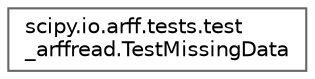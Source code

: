 digraph "Graphical Class Hierarchy"
{
 // LATEX_PDF_SIZE
  bgcolor="transparent";
  edge [fontname=Helvetica,fontsize=10,labelfontname=Helvetica,labelfontsize=10];
  node [fontname=Helvetica,fontsize=10,shape=box,height=0.2,width=0.4];
  rankdir="LR";
  Node0 [id="Node000000",label="scipy.io.arff.tests.test\l_arffread.TestMissingData",height=0.2,width=0.4,color="grey40", fillcolor="white", style="filled",URL="$dc/dc3/classscipy_1_1io_1_1arff_1_1tests_1_1test__arffread_1_1TestMissingData.html",tooltip=" "];
}

